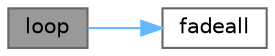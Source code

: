 digraph "loop"
{
 // LATEX_PDF_SIZE
  bgcolor="transparent";
  edge [fontname=Helvetica,fontsize=10,labelfontname=Helvetica,labelfontsize=10];
  node [fontname=Helvetica,fontsize=10,shape=box,height=0.2,width=0.4];
  rankdir="LR";
  Node1 [id="Node000001",label="loop",height=0.2,width=0.4,color="gray40", fillcolor="grey60", style="filled", fontcolor="black",tooltip=" "];
  Node1 -> Node2 [id="edge1_Node000001_Node000002",color="steelblue1",style="solid",tooltip=" "];
  Node2 [id="Node000002",label="fadeall",height=0.2,width=0.4,color="grey40", fillcolor="white", style="filled",URL="$d8/d97/_cylon_8ino_a452049116087c570187813a18f55be79.html#a452049116087c570187813a18f55be79",tooltip=" "];
}
